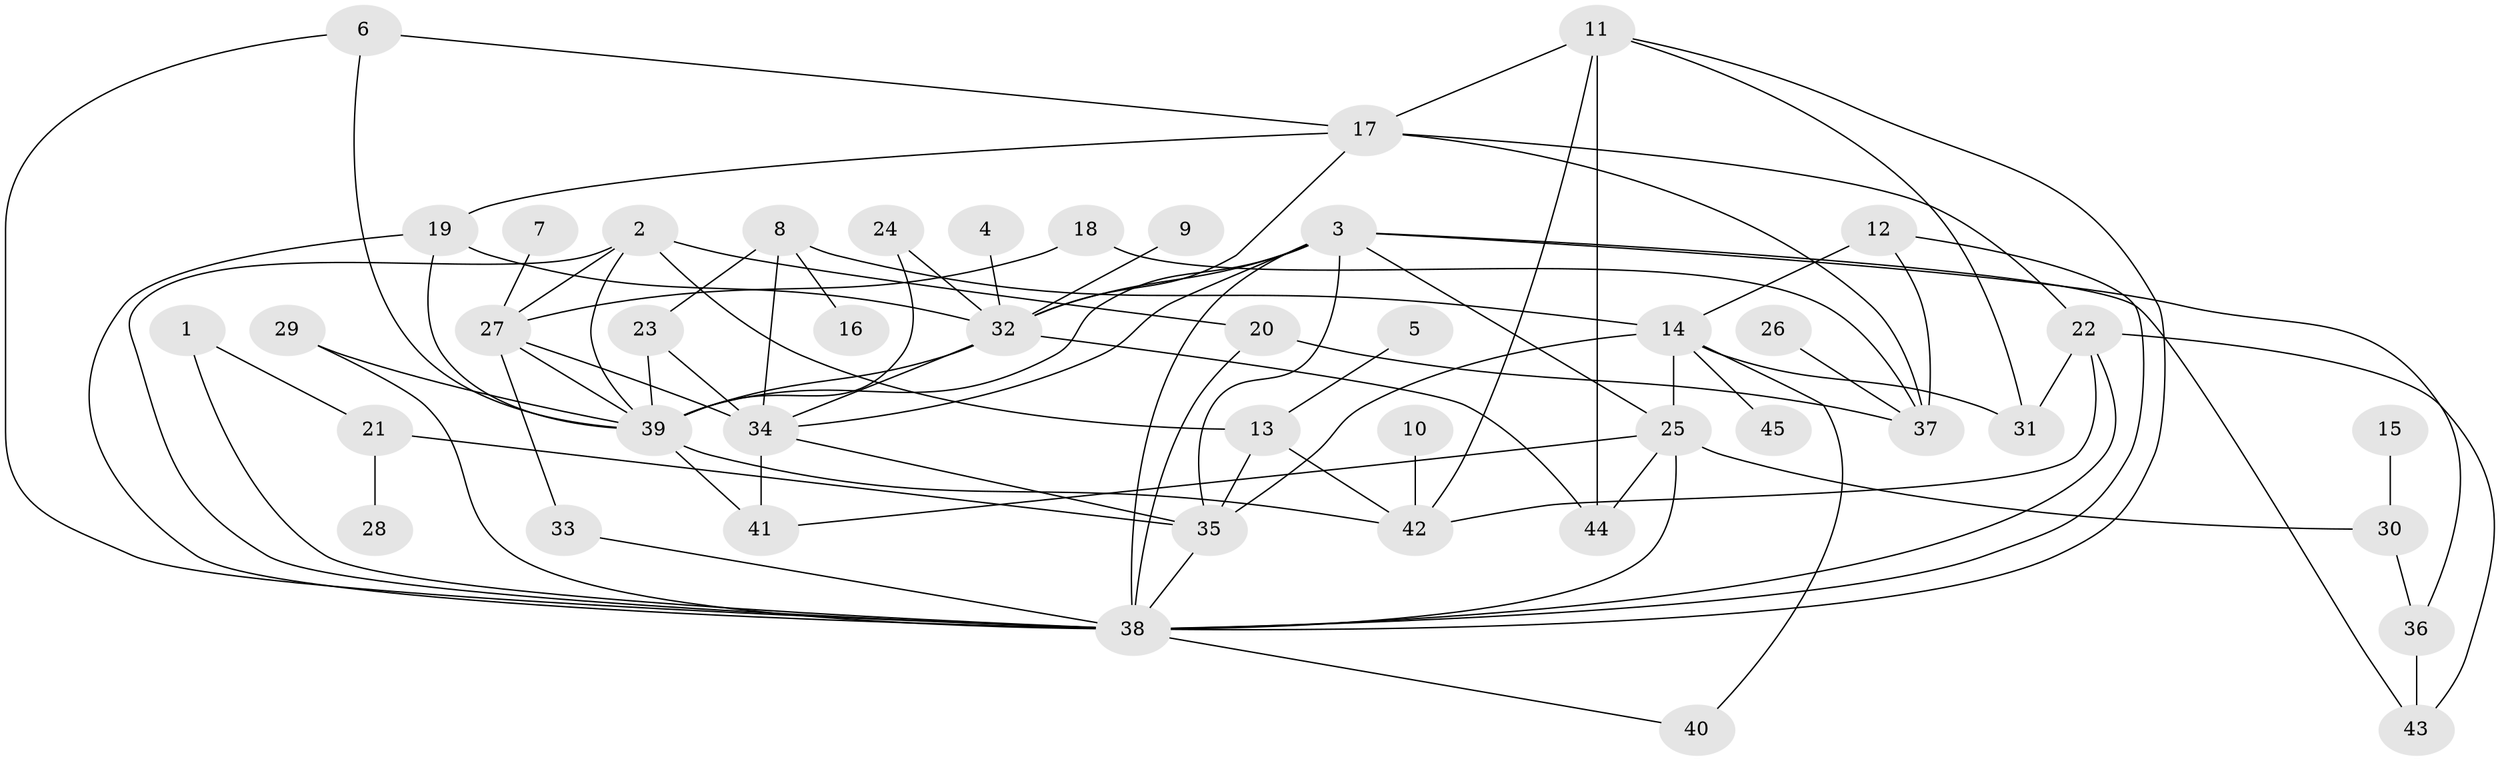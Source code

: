 // original degree distribution, {8: 0.036036036036036036, 9: 0.009009009009009009, 19: 0.009009009009009009, 6: 0.018018018018018018, 4: 0.08108108108108109, 3: 0.0990990990990991, 1: 0.4774774774774775, 5: 0.06306306306306306, 16: 0.009009009009009009, 12: 0.009009009009009009, 2: 0.15315315315315314, 7: 0.02702702702702703, 10: 0.009009009009009009}
// Generated by graph-tools (version 1.1) at 2025/36/03/04/25 23:36:57]
// undirected, 45 vertices, 86 edges
graph export_dot {
  node [color=gray90,style=filled];
  1;
  2;
  3;
  4;
  5;
  6;
  7;
  8;
  9;
  10;
  11;
  12;
  13;
  14;
  15;
  16;
  17;
  18;
  19;
  20;
  21;
  22;
  23;
  24;
  25;
  26;
  27;
  28;
  29;
  30;
  31;
  32;
  33;
  34;
  35;
  36;
  37;
  38;
  39;
  40;
  41;
  42;
  43;
  44;
  45;
  1 -- 21 [weight=1.0];
  1 -- 38 [weight=1.0];
  2 -- 13 [weight=1.0];
  2 -- 20 [weight=1.0];
  2 -- 27 [weight=1.0];
  2 -- 38 [weight=1.0];
  2 -- 39 [weight=1.0];
  3 -- 25 [weight=1.0];
  3 -- 32 [weight=1.0];
  3 -- 34 [weight=1.0];
  3 -- 35 [weight=1.0];
  3 -- 36 [weight=1.0];
  3 -- 38 [weight=1.0];
  3 -- 39 [weight=2.0];
  3 -- 43 [weight=1.0];
  4 -- 32 [weight=1.0];
  5 -- 13 [weight=1.0];
  6 -- 17 [weight=1.0];
  6 -- 38 [weight=1.0];
  6 -- 39 [weight=1.0];
  7 -- 27 [weight=1.0];
  8 -- 14 [weight=1.0];
  8 -- 16 [weight=1.0];
  8 -- 23 [weight=1.0];
  8 -- 34 [weight=1.0];
  9 -- 32 [weight=1.0];
  10 -- 42 [weight=1.0];
  11 -- 17 [weight=1.0];
  11 -- 31 [weight=1.0];
  11 -- 38 [weight=1.0];
  11 -- 42 [weight=1.0];
  11 -- 44 [weight=1.0];
  12 -- 14 [weight=1.0];
  12 -- 37 [weight=1.0];
  12 -- 38 [weight=1.0];
  13 -- 35 [weight=1.0];
  13 -- 42 [weight=1.0];
  14 -- 25 [weight=1.0];
  14 -- 31 [weight=1.0];
  14 -- 35 [weight=1.0];
  14 -- 40 [weight=1.0];
  14 -- 45 [weight=1.0];
  15 -- 30 [weight=1.0];
  17 -- 19 [weight=1.0];
  17 -- 22 [weight=1.0];
  17 -- 32 [weight=1.0];
  17 -- 37 [weight=1.0];
  18 -- 27 [weight=1.0];
  18 -- 37 [weight=1.0];
  19 -- 32 [weight=1.0];
  19 -- 38 [weight=1.0];
  19 -- 39 [weight=1.0];
  20 -- 37 [weight=1.0];
  20 -- 38 [weight=1.0];
  21 -- 28 [weight=1.0];
  21 -- 35 [weight=1.0];
  22 -- 31 [weight=1.0];
  22 -- 38 [weight=1.0];
  22 -- 42 [weight=1.0];
  22 -- 43 [weight=1.0];
  23 -- 34 [weight=3.0];
  23 -- 39 [weight=1.0];
  24 -- 32 [weight=1.0];
  24 -- 39 [weight=1.0];
  25 -- 30 [weight=1.0];
  25 -- 38 [weight=2.0];
  25 -- 41 [weight=1.0];
  25 -- 44 [weight=1.0];
  26 -- 37 [weight=1.0];
  27 -- 33 [weight=1.0];
  27 -- 34 [weight=1.0];
  27 -- 39 [weight=2.0];
  29 -- 38 [weight=1.0];
  29 -- 39 [weight=1.0];
  30 -- 36 [weight=1.0];
  32 -- 34 [weight=1.0];
  32 -- 39 [weight=2.0];
  32 -- 44 [weight=1.0];
  33 -- 38 [weight=1.0];
  34 -- 35 [weight=1.0];
  34 -- 41 [weight=1.0];
  35 -- 38 [weight=1.0];
  36 -- 43 [weight=1.0];
  38 -- 40 [weight=1.0];
  39 -- 41 [weight=1.0];
  39 -- 42 [weight=1.0];
}
